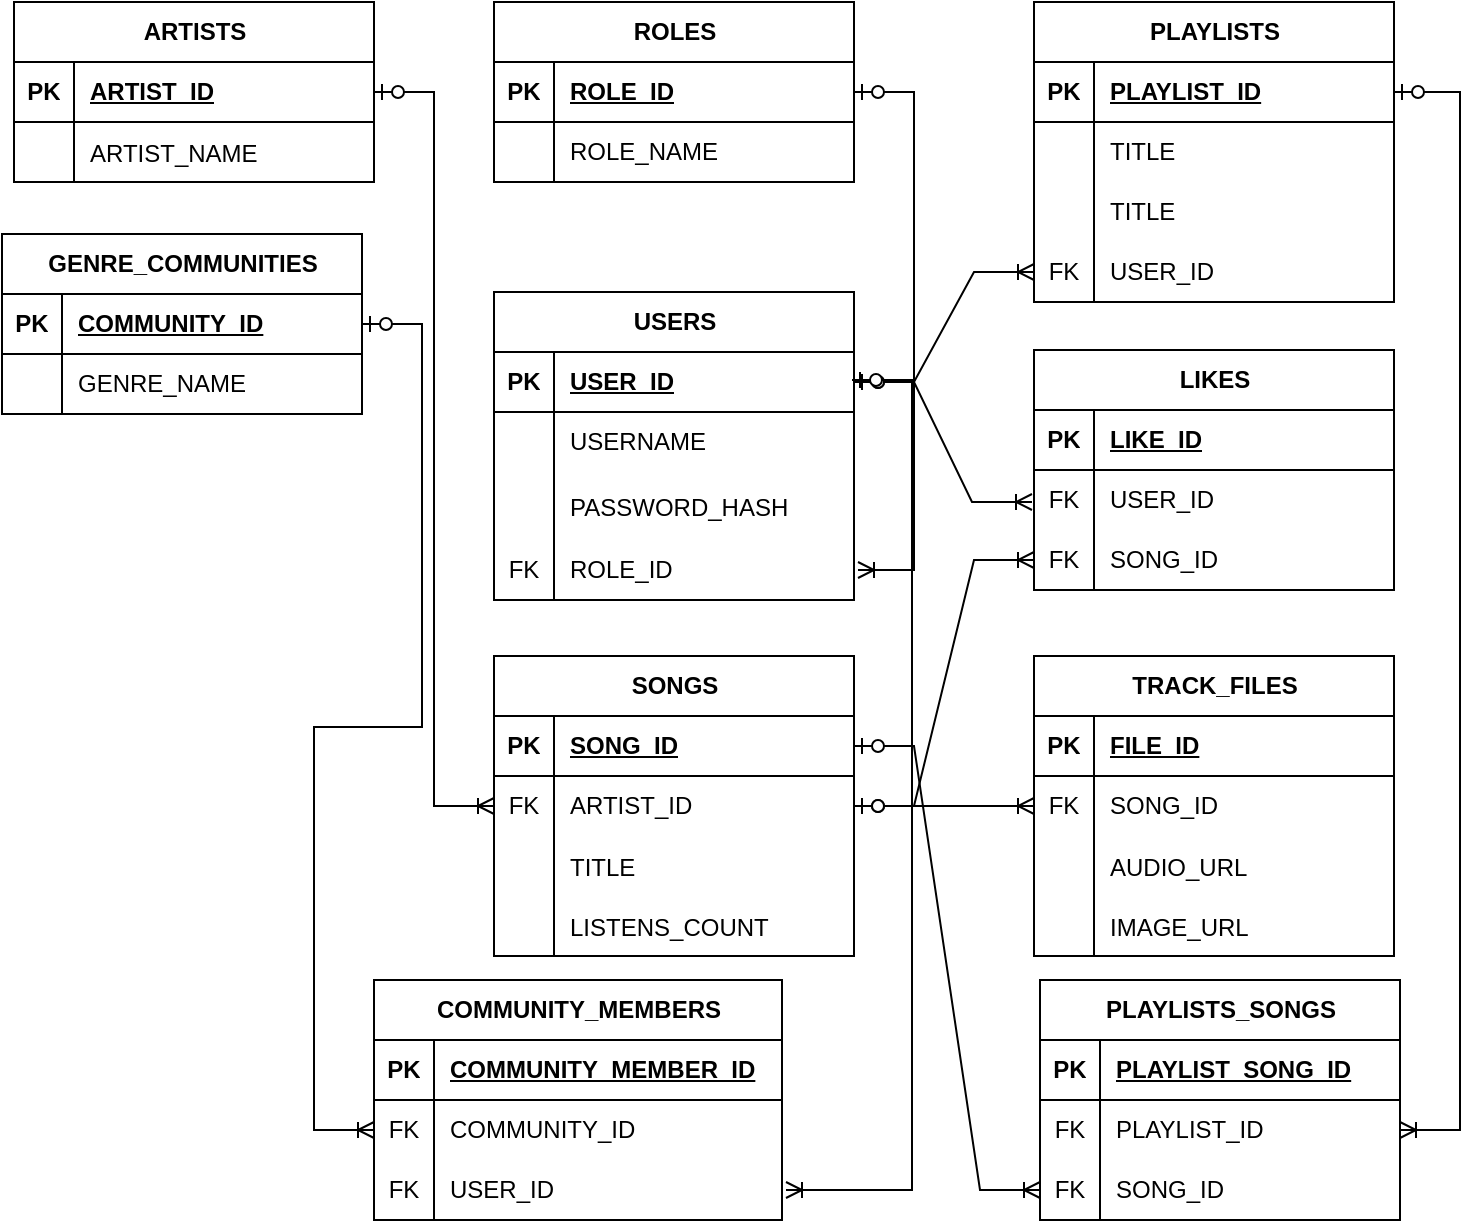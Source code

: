 <mxfile version="24.0.5" type="device">
  <diagram name="Страница — 1" id="XqdF3Tf_4da52pY_8gy0">
    <mxGraphModel dx="1500" dy="894" grid="0" gridSize="10" guides="1" tooltips="1" connect="1" arrows="1" fold="1" page="1" pageScale="1" pageWidth="1200" pageHeight="1920" math="0" shadow="0">
      <root>
        <mxCell id="0" />
        <mxCell id="1" parent="0" />
        <mxCell id="NBgxefB5bHEKtcTqO94V-1" value="ROLES" style="shape=table;startSize=30;container=1;collapsible=1;childLayout=tableLayout;fixedRows=1;rowLines=0;fontStyle=1;align=center;resizeLast=1;html=1;" vertex="1" parent="1">
          <mxGeometry x="524" y="67" width="180" height="90" as="geometry" />
        </mxCell>
        <mxCell id="NBgxefB5bHEKtcTqO94V-2" value="" style="shape=tableRow;horizontal=0;startSize=0;swimlaneHead=0;swimlaneBody=0;fillColor=none;collapsible=0;dropTarget=0;points=[[0,0.5],[1,0.5]];portConstraint=eastwest;top=0;left=0;right=0;bottom=1;" vertex="1" parent="NBgxefB5bHEKtcTqO94V-1">
          <mxGeometry y="30" width="180" height="30" as="geometry" />
        </mxCell>
        <mxCell id="NBgxefB5bHEKtcTqO94V-3" value="PK" style="shape=partialRectangle;connectable=0;fillColor=none;top=0;left=0;bottom=0;right=0;fontStyle=1;overflow=hidden;whiteSpace=wrap;html=1;" vertex="1" parent="NBgxefB5bHEKtcTqO94V-2">
          <mxGeometry width="30" height="30" as="geometry">
            <mxRectangle width="30" height="30" as="alternateBounds" />
          </mxGeometry>
        </mxCell>
        <mxCell id="NBgxefB5bHEKtcTqO94V-4" value="ROLE_ID" style="shape=partialRectangle;connectable=0;fillColor=none;top=0;left=0;bottom=0;right=0;align=left;spacingLeft=6;fontStyle=5;overflow=hidden;whiteSpace=wrap;html=1;" vertex="1" parent="NBgxefB5bHEKtcTqO94V-2">
          <mxGeometry x="30" width="150" height="30" as="geometry">
            <mxRectangle width="150" height="30" as="alternateBounds" />
          </mxGeometry>
        </mxCell>
        <mxCell id="NBgxefB5bHEKtcTqO94V-5" value="" style="shape=tableRow;horizontal=0;startSize=0;swimlaneHead=0;swimlaneBody=0;fillColor=none;collapsible=0;dropTarget=0;points=[[0,0.5],[1,0.5]];portConstraint=eastwest;top=0;left=0;right=0;bottom=0;" vertex="1" parent="NBgxefB5bHEKtcTqO94V-1">
          <mxGeometry y="60" width="180" height="30" as="geometry" />
        </mxCell>
        <mxCell id="NBgxefB5bHEKtcTqO94V-6" value="" style="shape=partialRectangle;connectable=0;fillColor=none;top=0;left=0;bottom=0;right=0;editable=1;overflow=hidden;whiteSpace=wrap;html=1;" vertex="1" parent="NBgxefB5bHEKtcTqO94V-5">
          <mxGeometry width="30" height="30" as="geometry">
            <mxRectangle width="30" height="30" as="alternateBounds" />
          </mxGeometry>
        </mxCell>
        <mxCell id="NBgxefB5bHEKtcTqO94V-7" value="ROLE_NAME" style="shape=partialRectangle;connectable=0;fillColor=none;top=0;left=0;bottom=0;right=0;align=left;spacingLeft=6;overflow=hidden;whiteSpace=wrap;html=1;" vertex="1" parent="NBgxefB5bHEKtcTqO94V-5">
          <mxGeometry x="30" width="150" height="30" as="geometry">
            <mxRectangle width="150" height="30" as="alternateBounds" />
          </mxGeometry>
        </mxCell>
        <mxCell id="NBgxefB5bHEKtcTqO94V-8" value="GENRE_COMMUNITIES" style="shape=table;startSize=30;container=1;collapsible=1;childLayout=tableLayout;fixedRows=1;rowLines=0;fontStyle=1;align=center;resizeLast=1;html=1;" vertex="1" parent="1">
          <mxGeometry x="278" y="183" width="180" height="90" as="geometry" />
        </mxCell>
        <mxCell id="NBgxefB5bHEKtcTqO94V-9" value="" style="shape=tableRow;horizontal=0;startSize=0;swimlaneHead=0;swimlaneBody=0;fillColor=none;collapsible=0;dropTarget=0;points=[[0,0.5],[1,0.5]];portConstraint=eastwest;top=0;left=0;right=0;bottom=1;" vertex="1" parent="NBgxefB5bHEKtcTqO94V-8">
          <mxGeometry y="30" width="180" height="30" as="geometry" />
        </mxCell>
        <mxCell id="NBgxefB5bHEKtcTqO94V-10" value="PK" style="shape=partialRectangle;connectable=0;fillColor=none;top=0;left=0;bottom=0;right=0;fontStyle=1;overflow=hidden;whiteSpace=wrap;html=1;" vertex="1" parent="NBgxefB5bHEKtcTqO94V-9">
          <mxGeometry width="30" height="30" as="geometry">
            <mxRectangle width="30" height="30" as="alternateBounds" />
          </mxGeometry>
        </mxCell>
        <mxCell id="NBgxefB5bHEKtcTqO94V-11" value="COMMUNITY_ID" style="shape=partialRectangle;connectable=0;fillColor=none;top=0;left=0;bottom=0;right=0;align=left;spacingLeft=6;fontStyle=5;overflow=hidden;whiteSpace=wrap;html=1;" vertex="1" parent="NBgxefB5bHEKtcTqO94V-9">
          <mxGeometry x="30" width="150" height="30" as="geometry">
            <mxRectangle width="150" height="30" as="alternateBounds" />
          </mxGeometry>
        </mxCell>
        <mxCell id="NBgxefB5bHEKtcTqO94V-12" value="" style="shape=tableRow;horizontal=0;startSize=0;swimlaneHead=0;swimlaneBody=0;fillColor=none;collapsible=0;dropTarget=0;points=[[0,0.5],[1,0.5]];portConstraint=eastwest;top=0;left=0;right=0;bottom=0;" vertex="1" parent="NBgxefB5bHEKtcTqO94V-8">
          <mxGeometry y="60" width="180" height="30" as="geometry" />
        </mxCell>
        <mxCell id="NBgxefB5bHEKtcTqO94V-13" value="" style="shape=partialRectangle;connectable=0;fillColor=none;top=0;left=0;bottom=0;right=0;editable=1;overflow=hidden;whiteSpace=wrap;html=1;" vertex="1" parent="NBgxefB5bHEKtcTqO94V-12">
          <mxGeometry width="30" height="30" as="geometry">
            <mxRectangle width="30" height="30" as="alternateBounds" />
          </mxGeometry>
        </mxCell>
        <mxCell id="NBgxefB5bHEKtcTqO94V-14" value="GENRE_NAME" style="shape=partialRectangle;connectable=0;fillColor=none;top=0;left=0;bottom=0;right=0;align=left;spacingLeft=6;overflow=hidden;whiteSpace=wrap;html=1;" vertex="1" parent="NBgxefB5bHEKtcTqO94V-12">
          <mxGeometry x="30" width="150" height="30" as="geometry">
            <mxRectangle width="150" height="30" as="alternateBounds" />
          </mxGeometry>
        </mxCell>
        <mxCell id="NBgxefB5bHEKtcTqO94V-15" value="COMMUNITY_MEMBERS" style="shape=table;startSize=30;container=1;collapsible=1;childLayout=tableLayout;fixedRows=1;rowLines=0;fontStyle=1;align=center;resizeLast=1;html=1;strokeWidth=1;" vertex="1" parent="1">
          <mxGeometry x="464" y="556" width="204" height="120" as="geometry" />
        </mxCell>
        <mxCell id="NBgxefB5bHEKtcTqO94V-16" value="" style="shape=tableRow;horizontal=0;startSize=0;swimlaneHead=0;swimlaneBody=0;fillColor=none;collapsible=0;dropTarget=0;points=[[0,0.5],[1,0.5]];portConstraint=eastwest;top=0;left=0;right=0;bottom=1;" vertex="1" parent="NBgxefB5bHEKtcTqO94V-15">
          <mxGeometry y="30" width="204" height="30" as="geometry" />
        </mxCell>
        <mxCell id="NBgxefB5bHEKtcTqO94V-17" value="PK" style="shape=partialRectangle;connectable=0;fillColor=none;top=0;left=0;bottom=0;right=0;fontStyle=1;overflow=hidden;whiteSpace=wrap;html=1;" vertex="1" parent="NBgxefB5bHEKtcTqO94V-16">
          <mxGeometry width="30" height="30" as="geometry">
            <mxRectangle width="30" height="30" as="alternateBounds" />
          </mxGeometry>
        </mxCell>
        <mxCell id="NBgxefB5bHEKtcTqO94V-18" value="COMMUNITY_MEMBER_ID" style="shape=partialRectangle;connectable=0;fillColor=none;top=0;left=0;bottom=0;right=0;align=left;spacingLeft=6;fontStyle=5;overflow=hidden;whiteSpace=wrap;html=1;" vertex="1" parent="NBgxefB5bHEKtcTqO94V-16">
          <mxGeometry x="30" width="174" height="30" as="geometry">
            <mxRectangle width="174" height="30" as="alternateBounds" />
          </mxGeometry>
        </mxCell>
        <mxCell id="NBgxefB5bHEKtcTqO94V-19" value="" style="shape=tableRow;horizontal=0;startSize=0;swimlaneHead=0;swimlaneBody=0;fillColor=none;collapsible=0;dropTarget=0;points=[[0,0.5],[1,0.5]];portConstraint=eastwest;top=0;left=0;right=0;bottom=0;" vertex="1" parent="NBgxefB5bHEKtcTqO94V-15">
          <mxGeometry y="60" width="204" height="30" as="geometry" />
        </mxCell>
        <mxCell id="NBgxefB5bHEKtcTqO94V-20" value="FK" style="shape=partialRectangle;connectable=0;fillColor=none;top=0;left=0;bottom=0;right=0;fontStyle=0;overflow=hidden;whiteSpace=wrap;html=1;" vertex="1" parent="NBgxefB5bHEKtcTqO94V-19">
          <mxGeometry width="30" height="30" as="geometry">
            <mxRectangle width="30" height="30" as="alternateBounds" />
          </mxGeometry>
        </mxCell>
        <mxCell id="NBgxefB5bHEKtcTqO94V-21" value="COMMUNITY_ID" style="shape=partialRectangle;connectable=0;fillColor=none;top=0;left=0;bottom=0;right=0;align=left;spacingLeft=6;fontStyle=0;overflow=hidden;whiteSpace=wrap;html=1;" vertex="1" parent="NBgxefB5bHEKtcTqO94V-19">
          <mxGeometry x="30" width="174" height="30" as="geometry">
            <mxRectangle width="174" height="30" as="alternateBounds" />
          </mxGeometry>
        </mxCell>
        <mxCell id="NBgxefB5bHEKtcTqO94V-22" value="" style="shape=tableRow;horizontal=0;startSize=0;swimlaneHead=0;swimlaneBody=0;fillColor=none;collapsible=0;dropTarget=0;points=[[0,0.5],[1,0.5]];portConstraint=eastwest;top=0;left=0;right=0;bottom=0;strokeWidth=2;strokeColor=default;perimeterSpacing=2;" vertex="1" parent="NBgxefB5bHEKtcTqO94V-15">
          <mxGeometry y="90" width="204" height="30" as="geometry" />
        </mxCell>
        <mxCell id="NBgxefB5bHEKtcTqO94V-23" value="FK" style="shape=partialRectangle;connectable=0;fillColor=none;top=0;left=0;bottom=0;right=0;fontStyle=0;overflow=hidden;whiteSpace=wrap;html=1;" vertex="1" parent="NBgxefB5bHEKtcTqO94V-22">
          <mxGeometry width="30" height="30" as="geometry">
            <mxRectangle width="30" height="30" as="alternateBounds" />
          </mxGeometry>
        </mxCell>
        <mxCell id="NBgxefB5bHEKtcTqO94V-24" value="USER_ID" style="shape=partialRectangle;connectable=0;fillColor=none;top=0;left=0;bottom=0;right=0;align=left;spacingLeft=6;fontStyle=0;overflow=hidden;whiteSpace=wrap;html=1;" vertex="1" parent="NBgxefB5bHEKtcTqO94V-22">
          <mxGeometry x="30" width="174" height="30" as="geometry">
            <mxRectangle width="174" height="30" as="alternateBounds" />
          </mxGeometry>
        </mxCell>
        <mxCell id="NBgxefB5bHEKtcTqO94V-25" value="USERS" style="shape=table;startSize=30;container=1;collapsible=1;childLayout=tableLayout;fixedRows=1;rowLines=0;fontStyle=1;align=center;resizeLast=1;html=1;strokeWidth=1;" vertex="1" parent="1">
          <mxGeometry x="524" y="212" width="180" height="154" as="geometry" />
        </mxCell>
        <mxCell id="NBgxefB5bHEKtcTqO94V-26" value="" style="shape=tableRow;horizontal=0;startSize=0;swimlaneHead=0;swimlaneBody=0;fillColor=none;collapsible=0;dropTarget=0;points=[[0,0.5],[1,0.5]];portConstraint=eastwest;top=0;left=0;right=0;bottom=1;" vertex="1" parent="NBgxefB5bHEKtcTqO94V-25">
          <mxGeometry y="30" width="180" height="30" as="geometry" />
        </mxCell>
        <mxCell id="NBgxefB5bHEKtcTqO94V-27" value="PK" style="shape=partialRectangle;connectable=0;fillColor=none;top=0;left=0;bottom=0;right=0;fontStyle=1;overflow=hidden;whiteSpace=wrap;html=1;" vertex="1" parent="NBgxefB5bHEKtcTqO94V-26">
          <mxGeometry width="30" height="30" as="geometry">
            <mxRectangle width="30" height="30" as="alternateBounds" />
          </mxGeometry>
        </mxCell>
        <mxCell id="NBgxefB5bHEKtcTqO94V-28" value="USER_ID" style="shape=partialRectangle;connectable=0;fillColor=none;top=0;left=0;bottom=0;right=0;align=left;spacingLeft=6;fontStyle=5;overflow=hidden;whiteSpace=wrap;html=1;" vertex="1" parent="NBgxefB5bHEKtcTqO94V-26">
          <mxGeometry x="30" width="150" height="30" as="geometry">
            <mxRectangle width="150" height="30" as="alternateBounds" />
          </mxGeometry>
        </mxCell>
        <mxCell id="NBgxefB5bHEKtcTqO94V-29" value="" style="shape=tableRow;horizontal=0;startSize=0;swimlaneHead=0;swimlaneBody=0;fillColor=none;collapsible=0;dropTarget=0;points=[[0,0.5],[1,0.5]];portConstraint=eastwest;top=0;left=0;right=0;bottom=0;strokeWidth=1;strokeColor=#000000;" vertex="1" parent="NBgxefB5bHEKtcTqO94V-25">
          <mxGeometry y="60" width="180" height="30" as="geometry" />
        </mxCell>
        <mxCell id="NBgxefB5bHEKtcTqO94V-30" value="" style="shape=partialRectangle;connectable=0;fillColor=none;top=0;left=0;bottom=0;right=0;editable=1;overflow=hidden;whiteSpace=wrap;html=1;" vertex="1" parent="NBgxefB5bHEKtcTqO94V-29">
          <mxGeometry width="30" height="30" as="geometry">
            <mxRectangle width="30" height="30" as="alternateBounds" />
          </mxGeometry>
        </mxCell>
        <mxCell id="NBgxefB5bHEKtcTqO94V-31" value="USERNAME" style="shape=partialRectangle;connectable=0;fillColor=none;top=0;left=0;bottom=0;right=0;align=left;spacingLeft=6;overflow=hidden;whiteSpace=wrap;html=1;" vertex="1" parent="NBgxefB5bHEKtcTqO94V-29">
          <mxGeometry x="30" width="150" height="30" as="geometry">
            <mxRectangle width="150" height="30" as="alternateBounds" />
          </mxGeometry>
        </mxCell>
        <mxCell id="NBgxefB5bHEKtcTqO94V-32" value="" style="shape=tableRow;horizontal=0;startSize=0;swimlaneHead=0;swimlaneBody=0;fillColor=none;collapsible=0;dropTarget=0;points=[[0,0.5],[1,0.5]];portConstraint=eastwest;top=0;left=0;right=0;bottom=0;" vertex="1" parent="NBgxefB5bHEKtcTqO94V-25">
          <mxGeometry y="90" width="180" height="34" as="geometry" />
        </mxCell>
        <mxCell id="NBgxefB5bHEKtcTqO94V-33" value="" style="shape=partialRectangle;connectable=0;fillColor=none;top=0;left=0;bottom=0;right=0;editable=1;overflow=hidden;" vertex="1" parent="NBgxefB5bHEKtcTqO94V-32">
          <mxGeometry width="30" height="34" as="geometry">
            <mxRectangle width="30" height="34" as="alternateBounds" />
          </mxGeometry>
        </mxCell>
        <mxCell id="NBgxefB5bHEKtcTqO94V-34" value="PASSWORD_HASH" style="shape=partialRectangle;connectable=0;fillColor=none;top=0;left=0;bottom=0;right=0;align=left;spacingLeft=6;overflow=hidden;" vertex="1" parent="NBgxefB5bHEKtcTqO94V-32">
          <mxGeometry x="30" width="150" height="34" as="geometry">
            <mxRectangle width="150" height="34" as="alternateBounds" />
          </mxGeometry>
        </mxCell>
        <mxCell id="NBgxefB5bHEKtcTqO94V-35" value="" style="shape=tableRow;horizontal=0;startSize=0;swimlaneHead=0;swimlaneBody=0;fillColor=none;collapsible=0;dropTarget=0;points=[[0,0.5],[1,0.5]];portConstraint=eastwest;top=0;left=0;right=0;bottom=0;strokeWidth=2;strokeColor=default;perimeterSpacing=2;" vertex="1" parent="NBgxefB5bHEKtcTqO94V-25">
          <mxGeometry y="124" width="180" height="30" as="geometry" />
        </mxCell>
        <mxCell id="NBgxefB5bHEKtcTqO94V-36" value="FK" style="shape=partialRectangle;connectable=0;fillColor=none;top=0;left=0;bottom=0;right=0;fontStyle=0;overflow=hidden;whiteSpace=wrap;html=1;" vertex="1" parent="NBgxefB5bHEKtcTqO94V-35">
          <mxGeometry width="30" height="30" as="geometry">
            <mxRectangle width="30" height="30" as="alternateBounds" />
          </mxGeometry>
        </mxCell>
        <mxCell id="NBgxefB5bHEKtcTqO94V-37" value="ROLE_ID" style="shape=partialRectangle;connectable=0;fillColor=none;top=0;left=0;bottom=0;right=0;align=left;spacingLeft=6;fontStyle=0;overflow=hidden;whiteSpace=wrap;html=1;" vertex="1" parent="NBgxefB5bHEKtcTqO94V-35">
          <mxGeometry x="30" width="150" height="30" as="geometry">
            <mxRectangle width="150" height="30" as="alternateBounds" />
          </mxGeometry>
        </mxCell>
        <mxCell id="NBgxefB5bHEKtcTqO94V-38" value="PLAYLISTS" style="shape=table;startSize=30;container=1;collapsible=1;childLayout=tableLayout;fixedRows=1;rowLines=0;fontStyle=1;align=center;resizeLast=1;html=1;" vertex="1" parent="1">
          <mxGeometry x="794" y="67" width="180" height="150" as="geometry" />
        </mxCell>
        <mxCell id="NBgxefB5bHEKtcTqO94V-39" value="" style="shape=tableRow;horizontal=0;startSize=0;swimlaneHead=0;swimlaneBody=0;fillColor=none;collapsible=0;dropTarget=0;points=[[0,0.5],[1,0.5]];portConstraint=eastwest;top=0;left=0;right=0;bottom=1;" vertex="1" parent="NBgxefB5bHEKtcTqO94V-38">
          <mxGeometry y="30" width="180" height="30" as="geometry" />
        </mxCell>
        <mxCell id="NBgxefB5bHEKtcTqO94V-40" value="PK" style="shape=partialRectangle;connectable=0;fillColor=none;top=0;left=0;bottom=0;right=0;fontStyle=1;overflow=hidden;whiteSpace=wrap;html=1;" vertex="1" parent="NBgxefB5bHEKtcTqO94V-39">
          <mxGeometry width="30" height="30" as="geometry">
            <mxRectangle width="30" height="30" as="alternateBounds" />
          </mxGeometry>
        </mxCell>
        <mxCell id="NBgxefB5bHEKtcTqO94V-41" value="PLAYLIST_ID" style="shape=partialRectangle;connectable=0;fillColor=none;top=0;left=0;bottom=0;right=0;align=left;spacingLeft=6;fontStyle=5;overflow=hidden;whiteSpace=wrap;html=1;" vertex="1" parent="NBgxefB5bHEKtcTqO94V-39">
          <mxGeometry x="30" width="150" height="30" as="geometry">
            <mxRectangle width="150" height="30" as="alternateBounds" />
          </mxGeometry>
        </mxCell>
        <mxCell id="NBgxefB5bHEKtcTqO94V-42" value="" style="shape=tableRow;horizontal=0;startSize=0;swimlaneHead=0;swimlaneBody=0;fillColor=none;collapsible=0;dropTarget=0;points=[[0,0.5],[1,0.5]];portConstraint=eastwest;top=0;left=0;right=0;bottom=0;" vertex="1" parent="NBgxefB5bHEKtcTqO94V-38">
          <mxGeometry y="60" width="180" height="30" as="geometry" />
        </mxCell>
        <mxCell id="NBgxefB5bHEKtcTqO94V-43" value="" style="shape=partialRectangle;connectable=0;fillColor=none;top=0;left=0;bottom=0;right=0;editable=1;overflow=hidden;whiteSpace=wrap;html=1;" vertex="1" parent="NBgxefB5bHEKtcTqO94V-42">
          <mxGeometry width="30" height="30" as="geometry">
            <mxRectangle width="30" height="30" as="alternateBounds" />
          </mxGeometry>
        </mxCell>
        <mxCell id="NBgxefB5bHEKtcTqO94V-44" value="TITLE" style="shape=partialRectangle;connectable=0;fillColor=none;top=0;left=0;bottom=0;right=0;align=left;spacingLeft=6;overflow=hidden;whiteSpace=wrap;html=1;" vertex="1" parent="NBgxefB5bHEKtcTqO94V-42">
          <mxGeometry x="30" width="150" height="30" as="geometry">
            <mxRectangle width="150" height="30" as="alternateBounds" />
          </mxGeometry>
        </mxCell>
        <mxCell id="NBgxefB5bHEKtcTqO94V-45" value="" style="shape=tableRow;horizontal=0;startSize=0;swimlaneHead=0;swimlaneBody=0;fillColor=none;collapsible=0;dropTarget=0;points=[[0,0.5],[1,0.5]];portConstraint=eastwest;top=0;left=0;right=0;bottom=0;" vertex="1" parent="NBgxefB5bHEKtcTqO94V-38">
          <mxGeometry y="90" width="180" height="30" as="geometry" />
        </mxCell>
        <mxCell id="NBgxefB5bHEKtcTqO94V-46" value="" style="shape=partialRectangle;connectable=0;fillColor=none;top=0;left=0;bottom=0;right=0;editable=1;overflow=hidden;whiteSpace=wrap;html=1;" vertex="1" parent="NBgxefB5bHEKtcTqO94V-45">
          <mxGeometry width="30" height="30" as="geometry">
            <mxRectangle width="30" height="30" as="alternateBounds" />
          </mxGeometry>
        </mxCell>
        <mxCell id="NBgxefB5bHEKtcTqO94V-47" value="TITLE" style="shape=partialRectangle;connectable=0;fillColor=none;top=0;left=0;bottom=0;right=0;align=left;spacingLeft=6;overflow=hidden;whiteSpace=wrap;html=1;" vertex="1" parent="NBgxefB5bHEKtcTqO94V-45">
          <mxGeometry x="30" width="150" height="30" as="geometry">
            <mxRectangle width="150" height="30" as="alternateBounds" />
          </mxGeometry>
        </mxCell>
        <mxCell id="NBgxefB5bHEKtcTqO94V-48" value="" style="shape=tableRow;horizontal=0;startSize=0;swimlaneHead=0;swimlaneBody=0;fillColor=none;collapsible=0;dropTarget=0;points=[[0,0.5],[1,0.5]];portConstraint=eastwest;top=0;left=0;right=0;bottom=0;" vertex="1" parent="NBgxefB5bHEKtcTqO94V-38">
          <mxGeometry y="120" width="180" height="30" as="geometry" />
        </mxCell>
        <mxCell id="NBgxefB5bHEKtcTqO94V-49" value="FK" style="shape=partialRectangle;connectable=0;fillColor=none;top=0;left=0;bottom=0;right=0;fontStyle=0;overflow=hidden;whiteSpace=wrap;html=1;" vertex="1" parent="NBgxefB5bHEKtcTqO94V-48">
          <mxGeometry width="30" height="30" as="geometry">
            <mxRectangle width="30" height="30" as="alternateBounds" />
          </mxGeometry>
        </mxCell>
        <mxCell id="NBgxefB5bHEKtcTqO94V-50" value="USER_ID" style="shape=partialRectangle;connectable=0;fillColor=none;top=0;left=0;bottom=0;right=0;align=left;spacingLeft=6;fontStyle=0;overflow=hidden;whiteSpace=wrap;html=1;" vertex="1" parent="NBgxefB5bHEKtcTqO94V-48">
          <mxGeometry x="30" width="150" height="30" as="geometry">
            <mxRectangle width="150" height="30" as="alternateBounds" />
          </mxGeometry>
        </mxCell>
        <mxCell id="NBgxefB5bHEKtcTqO94V-51" value="LIKES" style="shape=table;startSize=30;container=1;collapsible=1;childLayout=tableLayout;fixedRows=1;rowLines=0;fontStyle=1;align=center;resizeLast=1;html=1;" vertex="1" parent="1">
          <mxGeometry x="794" y="241" width="180" height="120" as="geometry" />
        </mxCell>
        <mxCell id="NBgxefB5bHEKtcTqO94V-52" value="" style="shape=tableRow;horizontal=0;startSize=0;swimlaneHead=0;swimlaneBody=0;fillColor=none;collapsible=0;dropTarget=0;points=[[0,0.5],[1,0.5]];portConstraint=eastwest;top=0;left=0;right=0;bottom=1;" vertex="1" parent="NBgxefB5bHEKtcTqO94V-51">
          <mxGeometry y="30" width="180" height="30" as="geometry" />
        </mxCell>
        <mxCell id="NBgxefB5bHEKtcTqO94V-53" value="PK" style="shape=partialRectangle;connectable=0;fillColor=none;top=0;left=0;bottom=0;right=0;fontStyle=1;overflow=hidden;whiteSpace=wrap;html=1;" vertex="1" parent="NBgxefB5bHEKtcTqO94V-52">
          <mxGeometry width="30" height="30" as="geometry">
            <mxRectangle width="30" height="30" as="alternateBounds" />
          </mxGeometry>
        </mxCell>
        <mxCell id="NBgxefB5bHEKtcTqO94V-54" value="LIKE_ID" style="shape=partialRectangle;connectable=0;fillColor=none;top=0;left=0;bottom=0;right=0;align=left;spacingLeft=6;fontStyle=5;overflow=hidden;whiteSpace=wrap;html=1;" vertex="1" parent="NBgxefB5bHEKtcTqO94V-52">
          <mxGeometry x="30" width="150" height="30" as="geometry">
            <mxRectangle width="150" height="30" as="alternateBounds" />
          </mxGeometry>
        </mxCell>
        <mxCell id="NBgxefB5bHEKtcTqO94V-55" value="" style="shape=tableRow;horizontal=0;startSize=0;swimlaneHead=0;swimlaneBody=0;fillColor=none;collapsible=0;dropTarget=0;points=[[0,0.5],[1,0.5]];portConstraint=eastwest;top=0;left=0;right=0;bottom=0;" vertex="1" parent="NBgxefB5bHEKtcTqO94V-51">
          <mxGeometry y="60" width="180" height="30" as="geometry" />
        </mxCell>
        <mxCell id="NBgxefB5bHEKtcTqO94V-56" value="FK" style="shape=partialRectangle;connectable=0;fillColor=none;top=0;left=0;bottom=0;right=0;fontStyle=0;overflow=hidden;whiteSpace=wrap;html=1;" vertex="1" parent="NBgxefB5bHEKtcTqO94V-55">
          <mxGeometry width="30" height="30" as="geometry">
            <mxRectangle width="30" height="30" as="alternateBounds" />
          </mxGeometry>
        </mxCell>
        <mxCell id="NBgxefB5bHEKtcTqO94V-57" value="USER_ID" style="shape=partialRectangle;connectable=0;fillColor=none;top=0;left=0;bottom=0;right=0;align=left;spacingLeft=6;fontStyle=0;overflow=hidden;whiteSpace=wrap;html=1;" vertex="1" parent="NBgxefB5bHEKtcTqO94V-55">
          <mxGeometry x="30" width="150" height="30" as="geometry">
            <mxRectangle width="150" height="30" as="alternateBounds" />
          </mxGeometry>
        </mxCell>
        <mxCell id="NBgxefB5bHEKtcTqO94V-58" value="" style="shape=tableRow;horizontal=0;startSize=0;swimlaneHead=0;swimlaneBody=0;fillColor=none;collapsible=0;dropTarget=0;points=[[0,0.5],[1,0.5]];portConstraint=eastwest;top=0;left=0;right=0;bottom=0;" vertex="1" parent="NBgxefB5bHEKtcTqO94V-51">
          <mxGeometry y="90" width="180" height="30" as="geometry" />
        </mxCell>
        <mxCell id="NBgxefB5bHEKtcTqO94V-59" value="FK" style="shape=partialRectangle;connectable=0;fillColor=none;top=0;left=0;bottom=0;right=0;fontStyle=0;overflow=hidden;whiteSpace=wrap;html=1;" vertex="1" parent="NBgxefB5bHEKtcTqO94V-58">
          <mxGeometry width="30" height="30" as="geometry">
            <mxRectangle width="30" height="30" as="alternateBounds" />
          </mxGeometry>
        </mxCell>
        <mxCell id="NBgxefB5bHEKtcTqO94V-60" value="SONG_ID" style="shape=partialRectangle;connectable=0;fillColor=none;top=0;left=0;bottom=0;right=0;align=left;spacingLeft=6;fontStyle=0;overflow=hidden;whiteSpace=wrap;html=1;" vertex="1" parent="NBgxefB5bHEKtcTqO94V-58">
          <mxGeometry x="30" width="150" height="30" as="geometry">
            <mxRectangle width="150" height="30" as="alternateBounds" />
          </mxGeometry>
        </mxCell>
        <mxCell id="NBgxefB5bHEKtcTqO94V-61" value="PLAYLISTS_SONGS" style="shape=table;startSize=30;container=1;collapsible=1;childLayout=tableLayout;fixedRows=1;rowLines=0;fontStyle=1;align=center;resizeLast=1;html=1;" vertex="1" parent="1">
          <mxGeometry x="797" y="556" width="180" height="120" as="geometry" />
        </mxCell>
        <mxCell id="NBgxefB5bHEKtcTqO94V-62" value="" style="shape=tableRow;horizontal=0;startSize=0;swimlaneHead=0;swimlaneBody=0;fillColor=none;collapsible=0;dropTarget=0;points=[[0,0.5],[1,0.5]];portConstraint=eastwest;top=0;left=0;right=0;bottom=1;" vertex="1" parent="NBgxefB5bHEKtcTqO94V-61">
          <mxGeometry y="30" width="180" height="30" as="geometry" />
        </mxCell>
        <mxCell id="NBgxefB5bHEKtcTqO94V-63" value="PK" style="shape=partialRectangle;connectable=0;fillColor=none;top=0;left=0;bottom=0;right=0;fontStyle=1;overflow=hidden;whiteSpace=wrap;html=1;" vertex="1" parent="NBgxefB5bHEKtcTqO94V-62">
          <mxGeometry width="30" height="30" as="geometry">
            <mxRectangle width="30" height="30" as="alternateBounds" />
          </mxGeometry>
        </mxCell>
        <mxCell id="NBgxefB5bHEKtcTqO94V-64" value="PLAYLIST_SONG_ID" style="shape=partialRectangle;connectable=0;fillColor=none;top=0;left=0;bottom=0;right=0;align=left;spacingLeft=6;fontStyle=5;overflow=hidden;whiteSpace=wrap;html=1;" vertex="1" parent="NBgxefB5bHEKtcTqO94V-62">
          <mxGeometry x="30" width="150" height="30" as="geometry">
            <mxRectangle width="150" height="30" as="alternateBounds" />
          </mxGeometry>
        </mxCell>
        <mxCell id="NBgxefB5bHEKtcTqO94V-65" value="" style="shape=tableRow;horizontal=0;startSize=0;swimlaneHead=0;swimlaneBody=0;fillColor=none;collapsible=0;dropTarget=0;points=[[0,0.5],[1,0.5]];portConstraint=eastwest;top=0;left=0;right=0;bottom=0;" vertex="1" parent="NBgxefB5bHEKtcTqO94V-61">
          <mxGeometry y="60" width="180" height="30" as="geometry" />
        </mxCell>
        <mxCell id="NBgxefB5bHEKtcTqO94V-66" value="FK" style="shape=partialRectangle;connectable=0;fillColor=none;top=0;left=0;bottom=0;right=0;fontStyle=0;overflow=hidden;whiteSpace=wrap;html=1;" vertex="1" parent="NBgxefB5bHEKtcTqO94V-65">
          <mxGeometry width="30" height="30" as="geometry">
            <mxRectangle width="30" height="30" as="alternateBounds" />
          </mxGeometry>
        </mxCell>
        <mxCell id="NBgxefB5bHEKtcTqO94V-67" value="PLAYLIST_ID" style="shape=partialRectangle;connectable=0;fillColor=none;top=0;left=0;bottom=0;right=0;align=left;spacingLeft=6;fontStyle=0;overflow=hidden;whiteSpace=wrap;html=1;" vertex="1" parent="NBgxefB5bHEKtcTqO94V-65">
          <mxGeometry x="30" width="150" height="30" as="geometry">
            <mxRectangle width="150" height="30" as="alternateBounds" />
          </mxGeometry>
        </mxCell>
        <mxCell id="NBgxefB5bHEKtcTqO94V-68" value="" style="shape=tableRow;horizontal=0;startSize=0;swimlaneHead=0;swimlaneBody=0;fillColor=none;collapsible=0;dropTarget=0;points=[[0,0.5],[1,0.5]];portConstraint=eastwest;top=0;left=0;right=0;bottom=0;" vertex="1" parent="NBgxefB5bHEKtcTqO94V-61">
          <mxGeometry y="90" width="180" height="30" as="geometry" />
        </mxCell>
        <mxCell id="NBgxefB5bHEKtcTqO94V-69" value="FK" style="shape=partialRectangle;connectable=0;fillColor=none;top=0;left=0;bottom=0;right=0;fontStyle=0;overflow=hidden;whiteSpace=wrap;html=1;" vertex="1" parent="NBgxefB5bHEKtcTqO94V-68">
          <mxGeometry width="30" height="30" as="geometry">
            <mxRectangle width="30" height="30" as="alternateBounds" />
          </mxGeometry>
        </mxCell>
        <mxCell id="NBgxefB5bHEKtcTqO94V-70" value="SONG_ID" style="shape=partialRectangle;connectable=0;fillColor=none;top=0;left=0;bottom=0;right=0;align=left;spacingLeft=6;fontStyle=0;overflow=hidden;whiteSpace=wrap;html=1;" vertex="1" parent="NBgxefB5bHEKtcTqO94V-68">
          <mxGeometry x="30" width="150" height="30" as="geometry">
            <mxRectangle width="150" height="30" as="alternateBounds" />
          </mxGeometry>
        </mxCell>
        <mxCell id="NBgxefB5bHEKtcTqO94V-71" value="TRACK_FILES" style="shape=table;startSize=30;container=1;collapsible=1;childLayout=tableLayout;fixedRows=1;rowLines=0;fontStyle=1;align=center;resizeLast=1;html=1;" vertex="1" parent="1">
          <mxGeometry x="794" y="394" width="180" height="150" as="geometry" />
        </mxCell>
        <mxCell id="NBgxefB5bHEKtcTqO94V-72" value="" style="shape=tableRow;horizontal=0;startSize=0;swimlaneHead=0;swimlaneBody=0;fillColor=none;collapsible=0;dropTarget=0;points=[[0,0.5],[1,0.5]];portConstraint=eastwest;top=0;left=0;right=0;bottom=1;" vertex="1" parent="NBgxefB5bHEKtcTqO94V-71">
          <mxGeometry y="30" width="180" height="30" as="geometry" />
        </mxCell>
        <mxCell id="NBgxefB5bHEKtcTqO94V-73" value="PK" style="shape=partialRectangle;connectable=0;fillColor=none;top=0;left=0;bottom=0;right=0;fontStyle=1;overflow=hidden;whiteSpace=wrap;html=1;" vertex="1" parent="NBgxefB5bHEKtcTqO94V-72">
          <mxGeometry width="30" height="30" as="geometry">
            <mxRectangle width="30" height="30" as="alternateBounds" />
          </mxGeometry>
        </mxCell>
        <mxCell id="NBgxefB5bHEKtcTqO94V-74" value="FILE_ID" style="shape=partialRectangle;connectable=0;fillColor=none;top=0;left=0;bottom=0;right=0;align=left;spacingLeft=6;fontStyle=5;overflow=hidden;whiteSpace=wrap;html=1;" vertex="1" parent="NBgxefB5bHEKtcTqO94V-72">
          <mxGeometry x="30" width="150" height="30" as="geometry">
            <mxRectangle width="150" height="30" as="alternateBounds" />
          </mxGeometry>
        </mxCell>
        <mxCell id="NBgxefB5bHEKtcTqO94V-75" value="" style="shape=tableRow;horizontal=0;startSize=0;swimlaneHead=0;swimlaneBody=0;fillColor=none;collapsible=0;dropTarget=0;points=[[0,0.5],[1,0.5]];portConstraint=eastwest;top=0;left=0;right=0;bottom=0;" vertex="1" parent="NBgxefB5bHEKtcTqO94V-71">
          <mxGeometry y="60" width="180" height="30" as="geometry" />
        </mxCell>
        <mxCell id="NBgxefB5bHEKtcTqO94V-76" value="FK" style="shape=partialRectangle;connectable=0;fillColor=none;top=0;left=0;bottom=0;right=0;fontStyle=0;overflow=hidden;whiteSpace=wrap;html=1;" vertex="1" parent="NBgxefB5bHEKtcTqO94V-75">
          <mxGeometry width="30" height="30" as="geometry">
            <mxRectangle width="30" height="30" as="alternateBounds" />
          </mxGeometry>
        </mxCell>
        <mxCell id="NBgxefB5bHEKtcTqO94V-77" value="SONG_ID" style="shape=partialRectangle;connectable=0;fillColor=none;top=0;left=0;bottom=0;right=0;align=left;spacingLeft=6;fontStyle=0;overflow=hidden;whiteSpace=wrap;html=1;" vertex="1" parent="NBgxefB5bHEKtcTqO94V-75">
          <mxGeometry x="30" width="150" height="30" as="geometry">
            <mxRectangle width="150" height="30" as="alternateBounds" />
          </mxGeometry>
        </mxCell>
        <mxCell id="NBgxefB5bHEKtcTqO94V-78" value="" style="shape=tableRow;horizontal=0;startSize=0;swimlaneHead=0;swimlaneBody=0;fillColor=none;collapsible=0;dropTarget=0;points=[[0,0.5],[1,0.5]];portConstraint=eastwest;top=0;left=0;right=0;bottom=0;" vertex="1" parent="NBgxefB5bHEKtcTqO94V-71">
          <mxGeometry y="90" width="180" height="30" as="geometry" />
        </mxCell>
        <mxCell id="NBgxefB5bHEKtcTqO94V-79" value="" style="shape=partialRectangle;connectable=0;fillColor=none;top=0;left=0;bottom=0;right=0;editable=1;overflow=hidden;" vertex="1" parent="NBgxefB5bHEKtcTqO94V-78">
          <mxGeometry width="30" height="30" as="geometry">
            <mxRectangle width="30" height="30" as="alternateBounds" />
          </mxGeometry>
        </mxCell>
        <mxCell id="NBgxefB5bHEKtcTqO94V-80" value="AUDIO_URL" style="shape=partialRectangle;connectable=0;fillColor=none;top=0;left=0;bottom=0;right=0;align=left;spacingLeft=6;overflow=hidden;" vertex="1" parent="NBgxefB5bHEKtcTqO94V-78">
          <mxGeometry x="30" width="150" height="30" as="geometry">
            <mxRectangle width="150" height="30" as="alternateBounds" />
          </mxGeometry>
        </mxCell>
        <mxCell id="NBgxefB5bHEKtcTqO94V-81" value="" style="shape=tableRow;horizontal=0;startSize=0;swimlaneHead=0;swimlaneBody=0;fillColor=none;collapsible=0;dropTarget=0;points=[[0,0.5],[1,0.5]];portConstraint=eastwest;top=0;left=0;right=0;bottom=0;" vertex="1" parent="NBgxefB5bHEKtcTqO94V-71">
          <mxGeometry y="120" width="180" height="30" as="geometry" />
        </mxCell>
        <mxCell id="NBgxefB5bHEKtcTqO94V-82" value="" style="shape=partialRectangle;connectable=0;fillColor=none;top=0;left=0;bottom=0;right=0;editable=1;overflow=hidden;" vertex="1" parent="NBgxefB5bHEKtcTqO94V-81">
          <mxGeometry width="30" height="30" as="geometry">
            <mxRectangle width="30" height="30" as="alternateBounds" />
          </mxGeometry>
        </mxCell>
        <mxCell id="NBgxefB5bHEKtcTqO94V-83" value="IMAGE_URL" style="shape=partialRectangle;connectable=0;fillColor=none;top=0;left=0;bottom=0;right=0;align=left;spacingLeft=6;overflow=hidden;" vertex="1" parent="NBgxefB5bHEKtcTqO94V-81">
          <mxGeometry x="30" width="150" height="30" as="geometry">
            <mxRectangle width="150" height="30" as="alternateBounds" />
          </mxGeometry>
        </mxCell>
        <mxCell id="NBgxefB5bHEKtcTqO94V-84" value="SONGS" style="shape=table;startSize=30;container=1;collapsible=1;childLayout=tableLayout;fixedRows=1;rowLines=0;fontStyle=1;align=center;resizeLast=1;html=1;" vertex="1" parent="1">
          <mxGeometry x="524" y="394" width="180" height="150" as="geometry" />
        </mxCell>
        <mxCell id="NBgxefB5bHEKtcTqO94V-85" value="" style="shape=tableRow;horizontal=0;startSize=0;swimlaneHead=0;swimlaneBody=0;fillColor=none;collapsible=0;dropTarget=0;points=[[0,0.5],[1,0.5]];portConstraint=eastwest;top=0;left=0;right=0;bottom=1;" vertex="1" parent="NBgxefB5bHEKtcTqO94V-84">
          <mxGeometry y="30" width="180" height="30" as="geometry" />
        </mxCell>
        <mxCell id="NBgxefB5bHEKtcTqO94V-86" value="PK" style="shape=partialRectangle;connectable=0;fillColor=none;top=0;left=0;bottom=0;right=0;fontStyle=1;overflow=hidden;whiteSpace=wrap;html=1;" vertex="1" parent="NBgxefB5bHEKtcTqO94V-85">
          <mxGeometry width="30" height="30" as="geometry">
            <mxRectangle width="30" height="30" as="alternateBounds" />
          </mxGeometry>
        </mxCell>
        <mxCell id="NBgxefB5bHEKtcTqO94V-87" value="SONG_ID" style="shape=partialRectangle;connectable=0;fillColor=none;top=0;left=0;bottom=0;right=0;align=left;spacingLeft=6;fontStyle=5;overflow=hidden;whiteSpace=wrap;html=1;" vertex="1" parent="NBgxefB5bHEKtcTqO94V-85">
          <mxGeometry x="30" width="150" height="30" as="geometry">
            <mxRectangle width="150" height="30" as="alternateBounds" />
          </mxGeometry>
        </mxCell>
        <mxCell id="NBgxefB5bHEKtcTqO94V-88" value="" style="shape=tableRow;horizontal=0;startSize=0;swimlaneHead=0;swimlaneBody=0;fillColor=none;collapsible=0;dropTarget=0;points=[[0,0.5],[1,0.5]];portConstraint=eastwest;top=0;left=0;right=0;bottom=0;" vertex="1" parent="NBgxefB5bHEKtcTqO94V-84">
          <mxGeometry y="60" width="180" height="30" as="geometry" />
        </mxCell>
        <mxCell id="NBgxefB5bHEKtcTqO94V-89" value="FK" style="shape=partialRectangle;connectable=0;fillColor=none;top=0;left=0;bottom=0;right=0;fontStyle=0;overflow=hidden;whiteSpace=wrap;html=1;" vertex="1" parent="NBgxefB5bHEKtcTqO94V-88">
          <mxGeometry width="30" height="30" as="geometry">
            <mxRectangle width="30" height="30" as="alternateBounds" />
          </mxGeometry>
        </mxCell>
        <mxCell id="NBgxefB5bHEKtcTqO94V-90" value="ARTIST_ID" style="shape=partialRectangle;connectable=0;fillColor=none;top=0;left=0;bottom=0;right=0;align=left;spacingLeft=6;fontStyle=0;overflow=hidden;whiteSpace=wrap;html=1;" vertex="1" parent="NBgxefB5bHEKtcTqO94V-88">
          <mxGeometry x="30" width="150" height="30" as="geometry">
            <mxRectangle width="150" height="30" as="alternateBounds" />
          </mxGeometry>
        </mxCell>
        <mxCell id="NBgxefB5bHEKtcTqO94V-91" value="" style="shape=tableRow;horizontal=0;startSize=0;swimlaneHead=0;swimlaneBody=0;fillColor=none;collapsible=0;dropTarget=0;points=[[0,0.5],[1,0.5]];portConstraint=eastwest;top=0;left=0;right=0;bottom=0;" vertex="1" parent="NBgxefB5bHEKtcTqO94V-84">
          <mxGeometry y="90" width="180" height="30" as="geometry" />
        </mxCell>
        <mxCell id="NBgxefB5bHEKtcTqO94V-92" value="" style="shape=partialRectangle;connectable=0;fillColor=none;top=0;left=0;bottom=0;right=0;editable=1;overflow=hidden;" vertex="1" parent="NBgxefB5bHEKtcTqO94V-91">
          <mxGeometry width="30" height="30" as="geometry">
            <mxRectangle width="30" height="30" as="alternateBounds" />
          </mxGeometry>
        </mxCell>
        <mxCell id="NBgxefB5bHEKtcTqO94V-93" value="TITLE" style="shape=partialRectangle;connectable=0;fillColor=none;top=0;left=0;bottom=0;right=0;align=left;spacingLeft=6;overflow=hidden;" vertex="1" parent="NBgxefB5bHEKtcTqO94V-91">
          <mxGeometry x="30" width="150" height="30" as="geometry">
            <mxRectangle width="150" height="30" as="alternateBounds" />
          </mxGeometry>
        </mxCell>
        <mxCell id="NBgxefB5bHEKtcTqO94V-94" value="" style="shape=tableRow;horizontal=0;startSize=0;swimlaneHead=0;swimlaneBody=0;fillColor=none;collapsible=0;dropTarget=0;points=[[0,0.5],[1,0.5]];portConstraint=eastwest;top=0;left=0;right=0;bottom=0;" vertex="1" parent="NBgxefB5bHEKtcTqO94V-84">
          <mxGeometry y="120" width="180" height="30" as="geometry" />
        </mxCell>
        <mxCell id="NBgxefB5bHEKtcTqO94V-95" value="" style="shape=partialRectangle;connectable=0;fillColor=none;top=0;left=0;bottom=0;right=0;editable=1;overflow=hidden;" vertex="1" parent="NBgxefB5bHEKtcTqO94V-94">
          <mxGeometry width="30" height="30" as="geometry">
            <mxRectangle width="30" height="30" as="alternateBounds" />
          </mxGeometry>
        </mxCell>
        <mxCell id="NBgxefB5bHEKtcTqO94V-96" value="LISTENS_COUNT" style="shape=partialRectangle;connectable=0;fillColor=none;top=0;left=0;bottom=0;right=0;align=left;spacingLeft=6;overflow=hidden;" vertex="1" parent="NBgxefB5bHEKtcTqO94V-94">
          <mxGeometry x="30" width="150" height="30" as="geometry">
            <mxRectangle width="150" height="30" as="alternateBounds" />
          </mxGeometry>
        </mxCell>
        <mxCell id="NBgxefB5bHEKtcTqO94V-97" value="ARTISTS" style="shape=table;startSize=30;container=1;collapsible=1;childLayout=tableLayout;fixedRows=1;rowLines=0;fontStyle=1;align=center;resizeLast=1;html=1;" vertex="1" parent="1">
          <mxGeometry x="284" y="67" width="180" height="90" as="geometry" />
        </mxCell>
        <mxCell id="NBgxefB5bHEKtcTqO94V-98" value="" style="shape=tableRow;horizontal=0;startSize=0;swimlaneHead=0;swimlaneBody=0;fillColor=none;collapsible=0;dropTarget=0;points=[[0,0.5],[1,0.5]];portConstraint=eastwest;top=0;left=0;right=0;bottom=1;" vertex="1" parent="NBgxefB5bHEKtcTqO94V-97">
          <mxGeometry y="30" width="180" height="30" as="geometry" />
        </mxCell>
        <mxCell id="NBgxefB5bHEKtcTqO94V-99" value="PK" style="shape=partialRectangle;connectable=0;fillColor=none;top=0;left=0;bottom=0;right=0;fontStyle=1;overflow=hidden;whiteSpace=wrap;html=1;" vertex="1" parent="NBgxefB5bHEKtcTqO94V-98">
          <mxGeometry width="30" height="30" as="geometry">
            <mxRectangle width="30" height="30" as="alternateBounds" />
          </mxGeometry>
        </mxCell>
        <mxCell id="NBgxefB5bHEKtcTqO94V-100" value="ARTIST_ID" style="shape=partialRectangle;connectable=0;fillColor=none;top=0;left=0;bottom=0;right=0;align=left;spacingLeft=6;fontStyle=5;overflow=hidden;whiteSpace=wrap;html=1;" vertex="1" parent="NBgxefB5bHEKtcTqO94V-98">
          <mxGeometry x="30" width="150" height="30" as="geometry">
            <mxRectangle width="150" height="30" as="alternateBounds" />
          </mxGeometry>
        </mxCell>
        <mxCell id="NBgxefB5bHEKtcTqO94V-101" value="" style="shape=tableRow;horizontal=0;startSize=0;swimlaneHead=0;swimlaneBody=0;fillColor=none;collapsible=0;dropTarget=0;points=[[0,0.5],[1,0.5]];portConstraint=eastwest;top=0;left=0;right=0;bottom=0;" vertex="1" parent="NBgxefB5bHEKtcTqO94V-97">
          <mxGeometry y="60" width="180" height="30" as="geometry" />
        </mxCell>
        <mxCell id="NBgxefB5bHEKtcTqO94V-102" value="" style="shape=partialRectangle;connectable=0;fillColor=none;top=0;left=0;bottom=0;right=0;editable=1;overflow=hidden;" vertex="1" parent="NBgxefB5bHEKtcTqO94V-101">
          <mxGeometry width="30" height="30" as="geometry">
            <mxRectangle width="30" height="30" as="alternateBounds" />
          </mxGeometry>
        </mxCell>
        <mxCell id="NBgxefB5bHEKtcTqO94V-103" value="ARTIST_NAME" style="shape=partialRectangle;connectable=0;fillColor=none;top=0;left=0;bottom=0;right=0;align=left;spacingLeft=6;overflow=hidden;" vertex="1" parent="NBgxefB5bHEKtcTqO94V-101">
          <mxGeometry x="30" width="150" height="30" as="geometry">
            <mxRectangle width="150" height="30" as="alternateBounds" />
          </mxGeometry>
        </mxCell>
        <mxCell id="NBgxefB5bHEKtcTqO94V-104" value="" style="edgeStyle=entityRelationEdgeStyle;fontSize=12;html=1;endArrow=ERoneToMany;startArrow=ERzeroToOne;rounded=0;exitX=1;exitY=0.5;exitDx=0;exitDy=0;" edge="1" parent="1" source="NBgxefB5bHEKtcTqO94V-2" target="NBgxefB5bHEKtcTqO94V-35">
          <mxGeometry width="100" height="100" relative="1" as="geometry">
            <mxPoint x="484" y="485" as="sourcePoint" />
            <mxPoint x="584" y="385" as="targetPoint" />
          </mxGeometry>
        </mxCell>
        <mxCell id="NBgxefB5bHEKtcTqO94V-105" value="" style="edgeStyle=entityRelationEdgeStyle;fontSize=12;html=1;endArrow=ERoneToMany;startArrow=ERzeroToOne;rounded=0;exitX=1;exitY=0.5;exitDx=0;exitDy=0;entryX=0;entryY=0.5;entryDx=0;entryDy=0;" edge="1" parent="1" source="NBgxefB5bHEKtcTqO94V-26" target="NBgxefB5bHEKtcTqO94V-48">
          <mxGeometry width="100" height="100" relative="1" as="geometry">
            <mxPoint x="787" y="253" as="sourcePoint" />
            <mxPoint x="789" y="492" as="targetPoint" />
            <Array as="points">
              <mxPoint x="784" y="265" />
              <mxPoint x="821" y="359" />
            </Array>
          </mxGeometry>
        </mxCell>
        <mxCell id="NBgxefB5bHEKtcTqO94V-106" value="" style="edgeStyle=entityRelationEdgeStyle;fontSize=12;html=1;endArrow=ERoneToMany;startArrow=ERzeroToOne;rounded=0;exitX=1;exitY=0.5;exitDx=0;exitDy=0;" edge="1" parent="1" source="NBgxefB5bHEKtcTqO94V-98" target="NBgxefB5bHEKtcTqO94V-88">
          <mxGeometry width="100" height="100" relative="1" as="geometry">
            <mxPoint x="980" y="260" as="sourcePoint" />
            <mxPoint x="874" y="182" as="targetPoint" />
            <Array as="points">
              <mxPoint x="794" y="275" />
              <mxPoint x="974" y="350" />
              <mxPoint x="981" y="390" />
            </Array>
          </mxGeometry>
        </mxCell>
        <mxCell id="NBgxefB5bHEKtcTqO94V-107" value="" style="edgeStyle=entityRelationEdgeStyle;fontSize=12;html=1;endArrow=ERoneToMany;startArrow=ERzeroToOne;rounded=0;" edge="1" parent="1">
          <mxGeometry width="100" height="100" relative="1" as="geometry">
            <mxPoint x="704" y="257" as="sourcePoint" />
            <mxPoint x="793" y="317" as="targetPoint" />
            <Array as="points">
              <mxPoint x="794" y="275" />
              <mxPoint x="936" y="316" />
              <mxPoint x="983" y="380" />
              <mxPoint x="783" y="460" />
              <mxPoint x="831" y="369" />
            </Array>
          </mxGeometry>
        </mxCell>
        <mxCell id="NBgxefB5bHEKtcTqO94V-108" value="" style="edgeStyle=entityRelationEdgeStyle;fontSize=12;html=1;endArrow=ERoneToMany;startArrow=ERzeroToOne;rounded=0;exitX=1;exitY=0.5;exitDx=0;exitDy=0;entryX=0;entryY=0.5;entryDx=0;entryDy=0;" edge="1" parent="1" source="NBgxefB5bHEKtcTqO94V-88" target="NBgxefB5bHEKtcTqO94V-58">
          <mxGeometry width="100" height="100" relative="1" as="geometry">
            <mxPoint x="714" y="267" as="sourcePoint" />
            <mxPoint x="803" y="327" as="targetPoint" />
            <Array as="points">
              <mxPoint x="804" y="285" />
              <mxPoint x="946" y="326" />
              <mxPoint x="993" y="390" />
              <mxPoint x="793" y="470" />
              <mxPoint x="841" y="379" />
            </Array>
          </mxGeometry>
        </mxCell>
        <mxCell id="NBgxefB5bHEKtcTqO94V-109" value="" style="edgeStyle=entityRelationEdgeStyle;fontSize=12;html=1;endArrow=ERoneToMany;startArrow=ERzeroToOne;rounded=0;entryX=0;entryY=0.5;entryDx=0;entryDy=0;" edge="1" parent="1" source="NBgxefB5bHEKtcTqO94V-88" target="NBgxefB5bHEKtcTqO94V-75">
          <mxGeometry width="100" height="100" relative="1" as="geometry">
            <mxPoint x="714" y="479" as="sourcePoint" />
            <mxPoint x="804" y="356" as="targetPoint" />
            <Array as="points">
              <mxPoint x="814" y="295" />
              <mxPoint x="956" y="336" />
              <mxPoint x="1003" y="400" />
              <mxPoint x="803" y="480" />
              <mxPoint x="851" y="389" />
            </Array>
          </mxGeometry>
        </mxCell>
        <mxCell id="NBgxefB5bHEKtcTqO94V-110" value="" style="edgeStyle=entityRelationEdgeStyle;fontSize=12;html=1;endArrow=ERoneToMany;startArrow=ERzeroToOne;rounded=0;exitX=1;exitY=0.5;exitDx=0;exitDy=0;jumpStyle=none;curved=0;strokeColor=default;movable=1;resizable=1;rotatable=1;deletable=1;editable=1;locked=0;connectable=1;" edge="1" parent="1" source="NBgxefB5bHEKtcTqO94V-39" target="NBgxefB5bHEKtcTqO94V-65">
          <mxGeometry width="100" height="100" relative="1" as="geometry">
            <mxPoint x="1031" y="126" as="sourcePoint" />
            <mxPoint x="1028" y="663" as="targetPoint" />
            <Array as="points">
              <mxPoint x="1141" y="144" />
              <mxPoint x="1126" y="271" />
              <mxPoint x="1086" y="259" />
              <mxPoint x="1083" y="250" />
              <mxPoint x="1091" y="380" />
              <mxPoint x="1116" y="531" />
              <mxPoint x="1111" y="526" />
              <mxPoint x="1110" y="533" />
              <mxPoint x="1107" y="539" />
              <mxPoint x="1067" y="266" />
              <mxPoint x="961" y="306" />
              <mxPoint x="1220" y="247" />
              <mxPoint x="1103" y="347" />
              <mxPoint x="1150" y="411" />
              <mxPoint x="950" y="491" />
              <mxPoint x="998" y="400" />
            </Array>
          </mxGeometry>
        </mxCell>
        <mxCell id="NBgxefB5bHEKtcTqO94V-111" value="" style="edgeStyle=entityRelationEdgeStyle;fontSize=12;html=1;endArrow=ERoneToMany;startArrow=ERzeroToOne;rounded=0;exitX=1;exitY=0.5;exitDx=0;exitDy=0;jumpStyle=none;curved=0;strokeColor=default;movable=1;resizable=1;rotatable=1;deletable=1;editable=1;locked=0;connectable=1;entryX=0;entryY=0.5;entryDx=0;entryDy=0;" edge="1" parent="1" source="NBgxefB5bHEKtcTqO94V-85" target="NBgxefB5bHEKtcTqO94V-68">
          <mxGeometry width="100" height="100" relative="1" as="geometry">
            <mxPoint x="984" y="122" as="sourcePoint" />
            <mxPoint x="1061" y="182" as="targetPoint" />
            <Array as="points">
              <mxPoint x="1151" y="154" />
              <mxPoint x="1136" y="281" />
              <mxPoint x="1096" y="269" />
              <mxPoint x="1093" y="260" />
              <mxPoint x="1101" y="390" />
              <mxPoint x="1126" y="541" />
              <mxPoint x="1121" y="536" />
              <mxPoint x="1120" y="543" />
              <mxPoint x="1117" y="549" />
              <mxPoint x="1077" y="276" />
              <mxPoint x="971" y="316" />
              <mxPoint x="1230" y="257" />
              <mxPoint x="1113" y="357" />
              <mxPoint x="1160" y="421" />
              <mxPoint x="960" y="501" />
              <mxPoint x="1008" y="410" />
            </Array>
          </mxGeometry>
        </mxCell>
        <mxCell id="NBgxefB5bHEKtcTqO94V-112" value="" style="edgeStyle=entityRelationEdgeStyle;fontSize=12;html=1;endArrow=ERoneToMany;startArrow=ERzeroToOne;rounded=0;jumpStyle=none;curved=0;strokeColor=default;movable=1;resizable=1;rotatable=1;deletable=1;editable=1;locked=0;connectable=1;entryX=0;entryY=0.5;entryDx=0;entryDy=0;exitX=1;exitY=0.5;exitDx=0;exitDy=0;" edge="1" parent="1" source="NBgxefB5bHEKtcTqO94V-9" target="NBgxefB5bHEKtcTqO94V-19">
          <mxGeometry width="100" height="100" relative="1" as="geometry">
            <mxPoint x="193" y="239" as="sourcePoint" />
            <mxPoint x="987" y="641" as="targetPoint" />
            <Array as="points">
              <mxPoint x="1151" y="154" />
              <mxPoint x="1136" y="281" />
              <mxPoint x="1096" y="269" />
              <mxPoint x="1093" y="260" />
              <mxPoint x="1101" y="390" />
              <mxPoint x="1126" y="541" />
              <mxPoint x="1121" y="536" />
              <mxPoint x="1120" y="543" />
              <mxPoint x="1117" y="549" />
              <mxPoint x="1077" y="276" />
              <mxPoint x="971" y="316" />
              <mxPoint x="1230" y="257" />
              <mxPoint x="1113" y="357" />
              <mxPoint x="1160" y="421" />
              <mxPoint x="960" y="501" />
              <mxPoint x="1008" y="410" />
            </Array>
          </mxGeometry>
        </mxCell>
        <mxCell id="NBgxefB5bHEKtcTqO94V-113" value="" style="edgeStyle=entityRelationEdgeStyle;fontSize=12;html=1;endArrow=ERoneToMany;startArrow=ERzeroToOne;rounded=0;entryX=1;entryY=0.5;entryDx=0;entryDy=0;" edge="1" parent="1" target="NBgxefB5bHEKtcTqO94V-22">
          <mxGeometry width="100" height="100" relative="1" as="geometry">
            <mxPoint x="703" y="256" as="sourcePoint" />
            <mxPoint x="803" y="327" as="targetPoint" />
            <Array as="points">
              <mxPoint x="804" y="285" />
              <mxPoint x="946" y="326" />
              <mxPoint x="993" y="390" />
              <mxPoint x="793" y="470" />
              <mxPoint x="841" y="379" />
            </Array>
          </mxGeometry>
        </mxCell>
      </root>
    </mxGraphModel>
  </diagram>
</mxfile>
